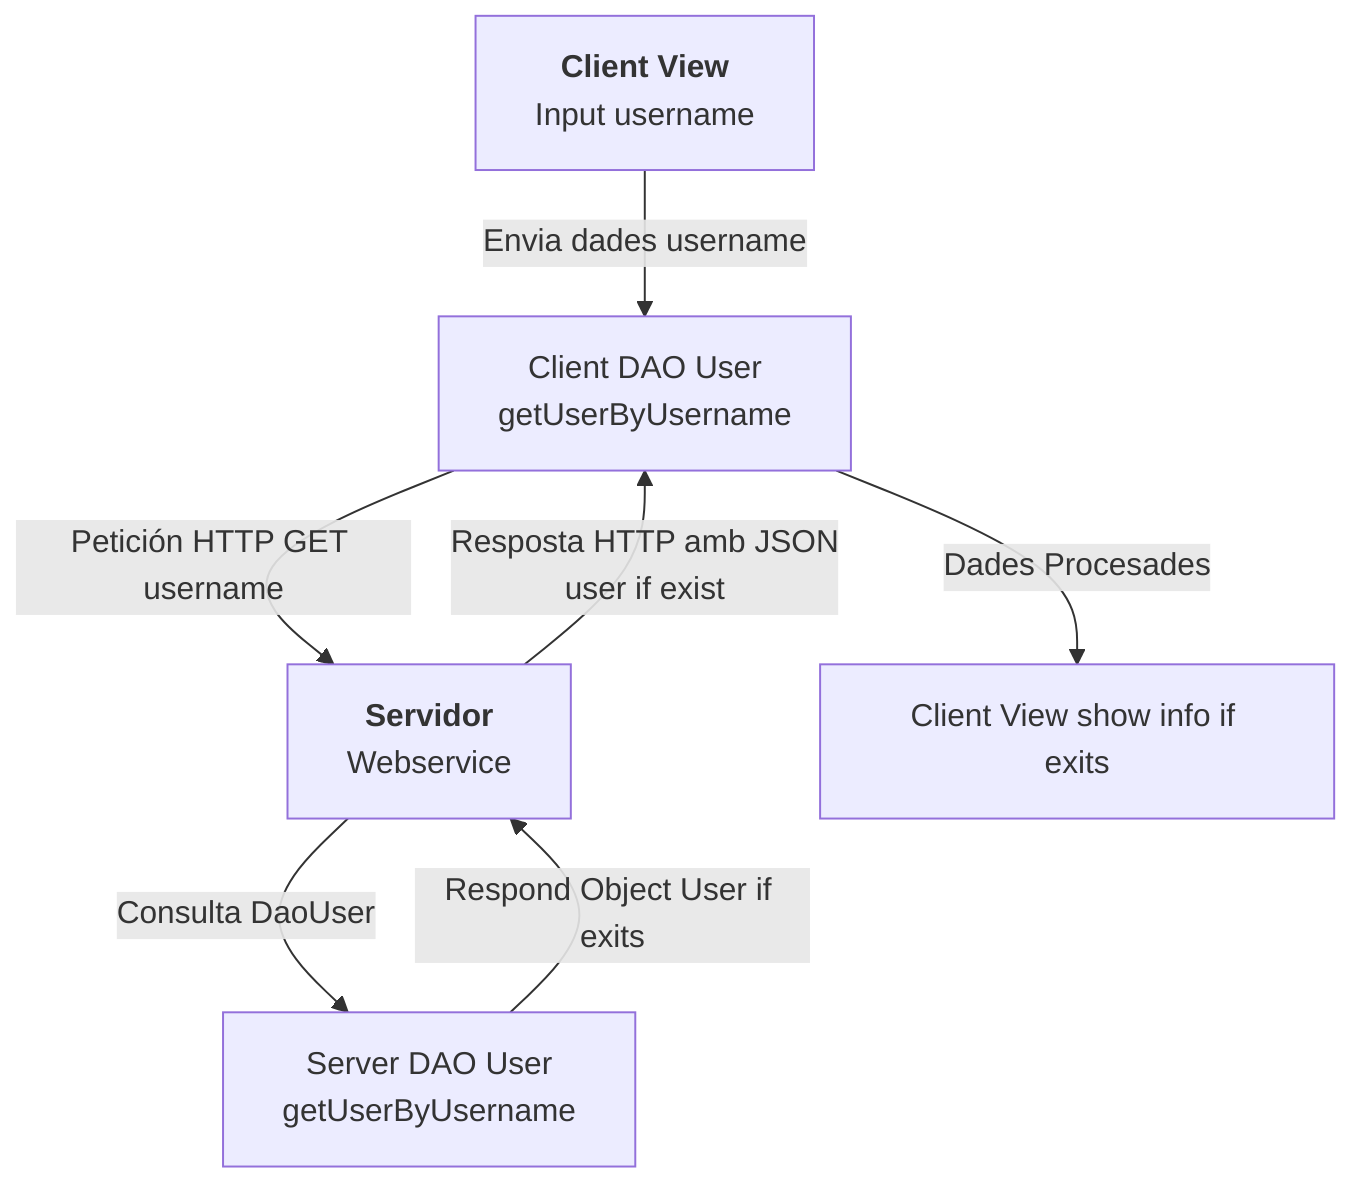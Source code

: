 flowchart TD
    A[<b>Client View</b> <br> Input username] -->|Envia dades username| B[Client DAO User<br> getUserByUsername]
    B -->|Petición HTTP GET username| C[<b>Servidor</b> <br> Webservice]
    C -->|Resposta HTTP amb JSON<br>user if exist| B
    C -->|Consulta DaoUser| D[Server DAO User<br> getUserByUsername]
    D -->|Respond Object User if exits| C
    B -->|Dades Procesades| E[Client View show info if exits]